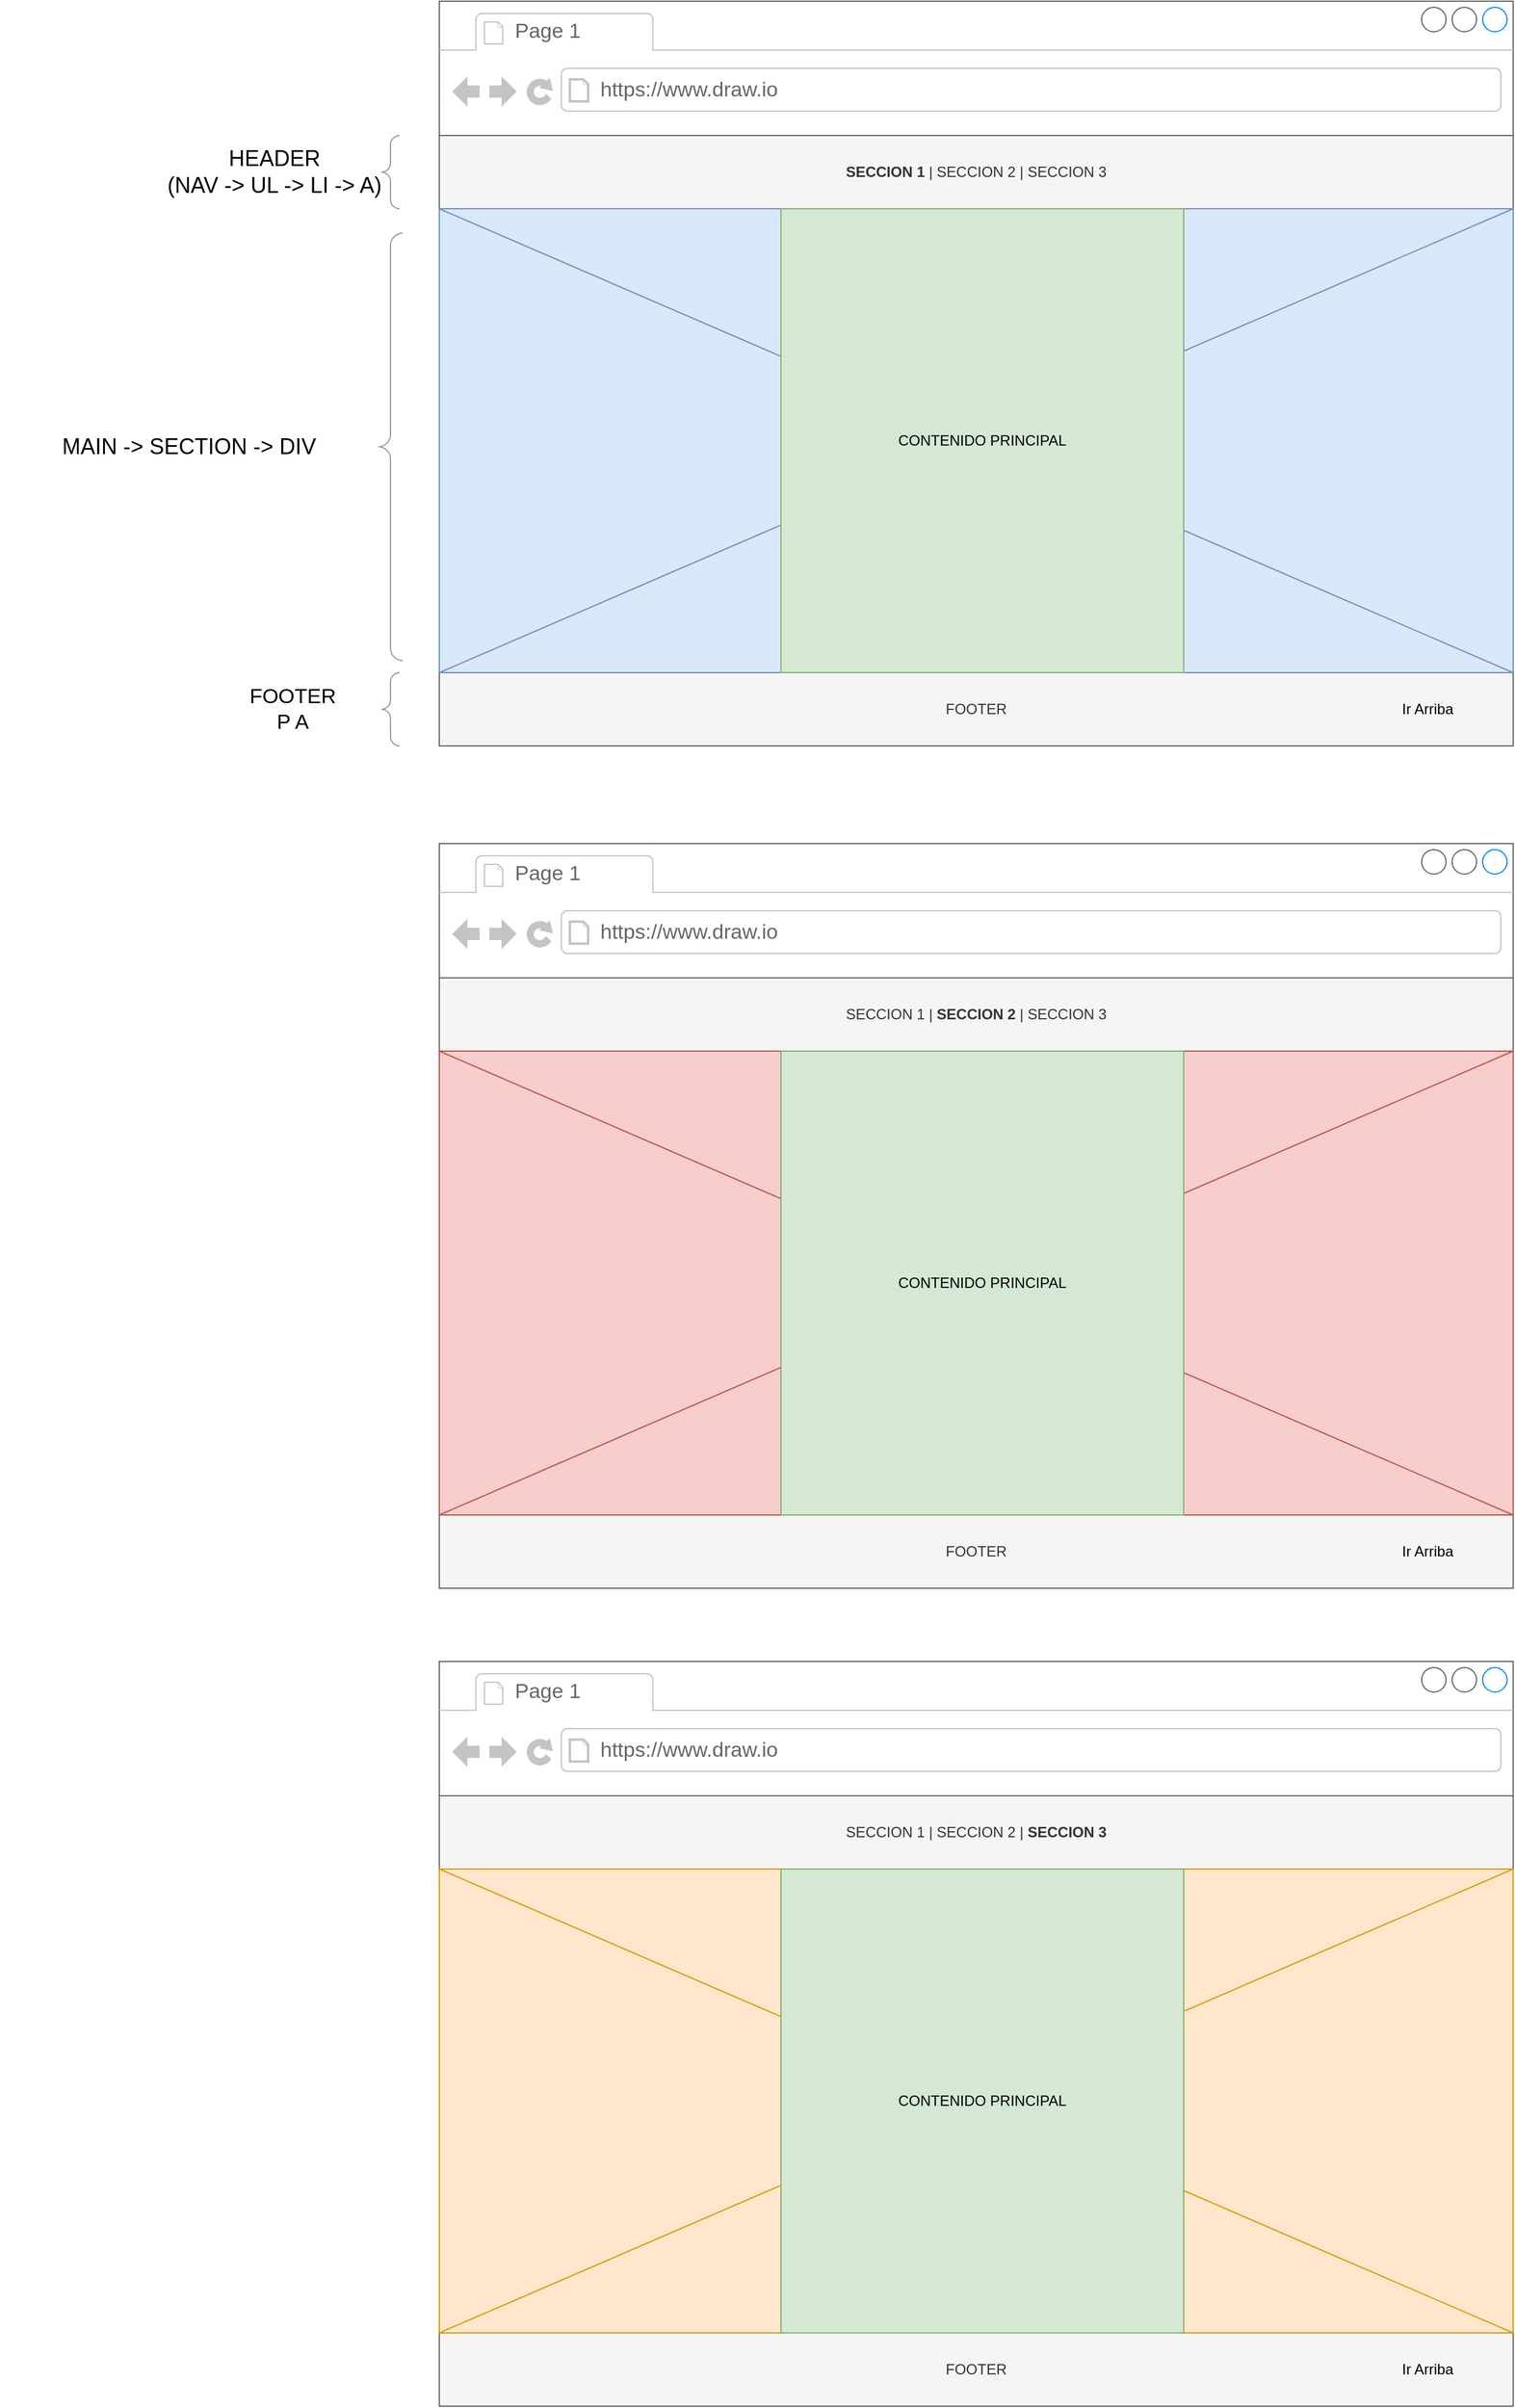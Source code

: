 <mxfile version="14.6.9" type="device"><diagram id="vi-lU1Tt0GIP8MGmzBmL" name="Page-1"><mxGraphModel dx="2249" dy="780" grid="1" gridSize="10" guides="1" tooltips="1" connect="1" arrows="1" fold="1" page="1" pageScale="1" pageWidth="827" pageHeight="1169" math="0" shadow="0"><root><mxCell id="0"/><mxCell id="1" parent="0"/><mxCell id="-nd8BGRq6K3OBLsj5GGL-1" value="" style="strokeWidth=1;shadow=0;dashed=0;align=center;html=1;shape=mxgraph.mockup.containers.browserWindow;rSize=0;strokeColor=#666666;strokeColor2=#008cff;strokeColor3=#c4c4c4;mainText=,;recursiveResize=0;" vertex="1" parent="1"><mxGeometry x="80" y="110" width="880" height="610" as="geometry"/></mxCell><mxCell id="-nd8BGRq6K3OBLsj5GGL-2" value="Page 1" style="strokeWidth=1;shadow=0;dashed=0;align=center;html=1;shape=mxgraph.mockup.containers.anchor;fontSize=17;fontColor=#666666;align=left;" vertex="1" parent="-nd8BGRq6K3OBLsj5GGL-1"><mxGeometry x="60" y="12" width="110" height="26" as="geometry"/></mxCell><mxCell id="-nd8BGRq6K3OBLsj5GGL-3" value="https://www.draw.io" style="strokeWidth=1;shadow=0;dashed=0;align=center;html=1;shape=mxgraph.mockup.containers.anchor;rSize=0;fontSize=17;fontColor=#666666;align=left;" vertex="1" parent="-nd8BGRq6K3OBLsj5GGL-1"><mxGeometry x="130" y="60" width="250" height="26" as="geometry"/></mxCell><mxCell id="-nd8BGRq6K3OBLsj5GGL-4" value="&lt;b&gt;SECCION 1&lt;/b&gt; | SECCION 2 | SECCION 3" style="rounded=0;whiteSpace=wrap;html=1;fillColor=#f5f5f5;strokeColor=#666666;fontColor=#333333;" vertex="1" parent="-nd8BGRq6K3OBLsj5GGL-1"><mxGeometry y="110" width="880" height="60" as="geometry"/></mxCell><mxCell id="-nd8BGRq6K3OBLsj5GGL-5" value="FOOTER" style="rounded=0;whiteSpace=wrap;html=1;fillColor=#f5f5f5;strokeColor=#666666;fontColor=#333333;" vertex="1" parent="-nd8BGRq6K3OBLsj5GGL-1"><mxGeometry y="550" width="880" height="60" as="geometry"/></mxCell><mxCell id="-nd8BGRq6K3OBLsj5GGL-6" value="" style="verticalLabelPosition=bottom;shadow=0;dashed=0;align=center;html=1;verticalAlign=top;strokeWidth=1;shape=mxgraph.mockup.graphics.simpleIcon;strokeColor=#6c8ebf;fillColor=#dae8fc;" vertex="1" parent="-nd8BGRq6K3OBLsj5GGL-1"><mxGeometry y="170" width="880" height="380" as="geometry"/></mxCell><mxCell id="-nd8BGRq6K3OBLsj5GGL-7" value="CONTENIDO PRINCIPAL" style="rounded=0;whiteSpace=wrap;html=1;fillColor=#d5e8d4;strokeColor=#82b366;" vertex="1" parent="-nd8BGRq6K3OBLsj5GGL-1"><mxGeometry x="280" y="170" width="330" height="380" as="geometry"/></mxCell><mxCell id="-nd8BGRq6K3OBLsj5GGL-8" value="Ir Arriba" style="text;html=1;strokeColor=none;fillColor=none;align=center;verticalAlign=middle;whiteSpace=wrap;rounded=0;" vertex="1" parent="-nd8BGRq6K3OBLsj5GGL-1"><mxGeometry x="770" y="570" width="80" height="20" as="geometry"/></mxCell><mxCell id="-nd8BGRq6K3OBLsj5GGL-9" value="" style="strokeWidth=1;shadow=0;dashed=0;align=center;html=1;shape=mxgraph.mockup.containers.browserWindow;rSize=0;strokeColor=#666666;strokeColor2=#008cff;strokeColor3=#c4c4c4;mainText=,;recursiveResize=0;" vertex="1" parent="1"><mxGeometry x="80" y="800" width="880" height="610" as="geometry"/></mxCell><mxCell id="-nd8BGRq6K3OBLsj5GGL-10" value="Page 1" style="strokeWidth=1;shadow=0;dashed=0;align=center;html=1;shape=mxgraph.mockup.containers.anchor;fontSize=17;fontColor=#666666;align=left;" vertex="1" parent="-nd8BGRq6K3OBLsj5GGL-9"><mxGeometry x="60" y="12" width="110" height="26" as="geometry"/></mxCell><mxCell id="-nd8BGRq6K3OBLsj5GGL-11" value="https://www.draw.io" style="strokeWidth=1;shadow=0;dashed=0;align=center;html=1;shape=mxgraph.mockup.containers.anchor;rSize=0;fontSize=17;fontColor=#666666;align=left;" vertex="1" parent="-nd8BGRq6K3OBLsj5GGL-9"><mxGeometry x="130" y="60" width="250" height="26" as="geometry"/></mxCell><mxCell id="-nd8BGRq6K3OBLsj5GGL-12" value="SECCION 1 | &lt;b&gt;SECCION 2&lt;/b&gt; | SECCION 3" style="rounded=0;whiteSpace=wrap;html=1;fillColor=#f5f5f5;strokeColor=#666666;fontColor=#333333;" vertex="1" parent="-nd8BGRq6K3OBLsj5GGL-9"><mxGeometry y="110" width="880" height="60" as="geometry"/></mxCell><mxCell id="-nd8BGRq6K3OBLsj5GGL-13" value="FOOTER" style="rounded=0;whiteSpace=wrap;html=1;fillColor=#f5f5f5;strokeColor=#666666;fontColor=#333333;" vertex="1" parent="-nd8BGRq6K3OBLsj5GGL-9"><mxGeometry y="550" width="880" height="60" as="geometry"/></mxCell><mxCell id="-nd8BGRq6K3OBLsj5GGL-14" value="" style="verticalLabelPosition=bottom;shadow=0;dashed=0;align=center;html=1;verticalAlign=top;strokeWidth=1;shape=mxgraph.mockup.graphics.simpleIcon;strokeColor=#b85450;fillColor=#f8cecc;" vertex="1" parent="-nd8BGRq6K3OBLsj5GGL-9"><mxGeometry y="170" width="880" height="380" as="geometry"/></mxCell><mxCell id="-nd8BGRq6K3OBLsj5GGL-15" value="CONTENIDO PRINCIPAL" style="rounded=0;whiteSpace=wrap;html=1;fillColor=#d5e8d4;strokeColor=#82b366;" vertex="1" parent="-nd8BGRq6K3OBLsj5GGL-9"><mxGeometry x="280" y="170" width="330" height="380" as="geometry"/></mxCell><mxCell id="-nd8BGRq6K3OBLsj5GGL-16" value="Ir Arriba" style="text;html=1;strokeColor=none;fillColor=none;align=center;verticalAlign=middle;whiteSpace=wrap;rounded=0;" vertex="1" parent="-nd8BGRq6K3OBLsj5GGL-9"><mxGeometry x="770" y="570" width="80" height="20" as="geometry"/></mxCell><mxCell id="-nd8BGRq6K3OBLsj5GGL-17" value="" style="strokeWidth=1;shadow=0;dashed=0;align=center;html=1;shape=mxgraph.mockup.containers.browserWindow;rSize=0;strokeColor=#666666;strokeColor2=#008cff;strokeColor3=#c4c4c4;mainText=,;recursiveResize=0;" vertex="1" parent="1"><mxGeometry x="80" y="1470" width="880" height="610" as="geometry"/></mxCell><mxCell id="-nd8BGRq6K3OBLsj5GGL-18" value="Page 1" style="strokeWidth=1;shadow=0;dashed=0;align=center;html=1;shape=mxgraph.mockup.containers.anchor;fontSize=17;fontColor=#666666;align=left;" vertex="1" parent="-nd8BGRq6K3OBLsj5GGL-17"><mxGeometry x="60" y="12" width="110" height="26" as="geometry"/></mxCell><mxCell id="-nd8BGRq6K3OBLsj5GGL-19" value="https://www.draw.io" style="strokeWidth=1;shadow=0;dashed=0;align=center;html=1;shape=mxgraph.mockup.containers.anchor;rSize=0;fontSize=17;fontColor=#666666;align=left;" vertex="1" parent="-nd8BGRq6K3OBLsj5GGL-17"><mxGeometry x="130" y="60" width="250" height="26" as="geometry"/></mxCell><mxCell id="-nd8BGRq6K3OBLsj5GGL-20" value="SECCION 1 | SECCION 2 | &lt;b&gt;SECCION 3&lt;/b&gt;" style="rounded=0;whiteSpace=wrap;html=1;fillColor=#f5f5f5;strokeColor=#666666;fontColor=#333333;" vertex="1" parent="-nd8BGRq6K3OBLsj5GGL-17"><mxGeometry y="110" width="880" height="60" as="geometry"/></mxCell><mxCell id="-nd8BGRq6K3OBLsj5GGL-21" value="FOOTER" style="rounded=0;whiteSpace=wrap;html=1;fillColor=#f5f5f5;strokeColor=#666666;fontColor=#333333;" vertex="1" parent="-nd8BGRq6K3OBLsj5GGL-17"><mxGeometry y="550" width="880" height="60" as="geometry"/></mxCell><mxCell id="-nd8BGRq6K3OBLsj5GGL-22" value="" style="verticalLabelPosition=bottom;shadow=0;dashed=0;align=center;html=1;verticalAlign=top;strokeWidth=1;shape=mxgraph.mockup.graphics.simpleIcon;strokeColor=#d79b00;fillColor=#ffe6cc;" vertex="1" parent="-nd8BGRq6K3OBLsj5GGL-17"><mxGeometry y="170" width="880" height="380" as="geometry"/></mxCell><mxCell id="-nd8BGRq6K3OBLsj5GGL-23" value="CONTENIDO PRINCIPAL" style="rounded=0;whiteSpace=wrap;html=1;fillColor=#d5e8d4;strokeColor=#82b366;" vertex="1" parent="-nd8BGRq6K3OBLsj5GGL-17"><mxGeometry x="280" y="170" width="330" height="380" as="geometry"/></mxCell><mxCell id="-nd8BGRq6K3OBLsj5GGL-24" value="Ir Arriba" style="text;html=1;strokeColor=none;fillColor=none;align=center;verticalAlign=middle;whiteSpace=wrap;rounded=0;" vertex="1" parent="-nd8BGRq6K3OBLsj5GGL-17"><mxGeometry x="770" y="570" width="80" height="20" as="geometry"/></mxCell><mxCell id="-nd8BGRq6K3OBLsj5GGL-25" value="" style="labelPosition=right;align=left;strokeWidth=1;shape=mxgraph.mockup.markup.curlyBrace;html=1;shadow=0;dashed=0;strokeColor=#999999;direction=north;" vertex="1" parent="1"><mxGeometry x="30" y="300" width="20" height="350" as="geometry"/></mxCell><mxCell id="-nd8BGRq6K3OBLsj5GGL-26" value="&lt;div style=&quot;font-size: 18px;&quot;&gt;HEADER&lt;br style=&quot;font-size: 18px;&quot;&gt;(NAV -&amp;gt; UL -&amp;gt; LI -&amp;gt; A)&lt;/div&gt;" style="text;html=1;strokeColor=none;fillColor=none;align=center;verticalAlign=middle;whiteSpace=wrap;rounded=0;fontSize=18;" vertex="1" parent="1"><mxGeometry x="-150" y="225" width="190" height="50" as="geometry"/></mxCell><mxCell id="-nd8BGRq6K3OBLsj5GGL-27" value="" style="labelPosition=right;align=left;strokeWidth=1;shape=mxgraph.mockup.markup.curlyBrace;html=1;shadow=0;dashed=0;strokeColor=#999999;direction=north;" vertex="1" parent="1"><mxGeometry x="30" y="660" width="20" height="60" as="geometry"/></mxCell><mxCell id="-nd8BGRq6K3OBLsj5GGL-28" value="FOOTER&lt;br style=&quot;font-size: 17px;&quot;&gt;P A" style="text;html=1;strokeColor=none;fillColor=none;align=center;verticalAlign=middle;whiteSpace=wrap;rounded=0;fontSize=17;" vertex="1" parent="1"><mxGeometry x="-80" y="680" width="80" height="20" as="geometry"/></mxCell><mxCell id="-nd8BGRq6K3OBLsj5GGL-29" value="" style="labelPosition=right;align=left;strokeWidth=1;shape=mxgraph.mockup.markup.curlyBrace;html=1;shadow=0;dashed=0;strokeColor=#999999;direction=north;" vertex="1" parent="1"><mxGeometry x="30" y="220" width="20" height="60" as="geometry"/></mxCell><mxCell id="-nd8BGRq6K3OBLsj5GGL-30" value="MAIN -&amp;gt; SECTION -&amp;gt; DIV" style="text;html=1;strokeColor=none;fillColor=none;align=center;verticalAlign=middle;whiteSpace=wrap;rounded=0;fontSize=18;" vertex="1" parent="1"><mxGeometry x="-280" y="450" width="310" height="50" as="geometry"/></mxCell></root></mxGraphModel></diagram></mxfile>